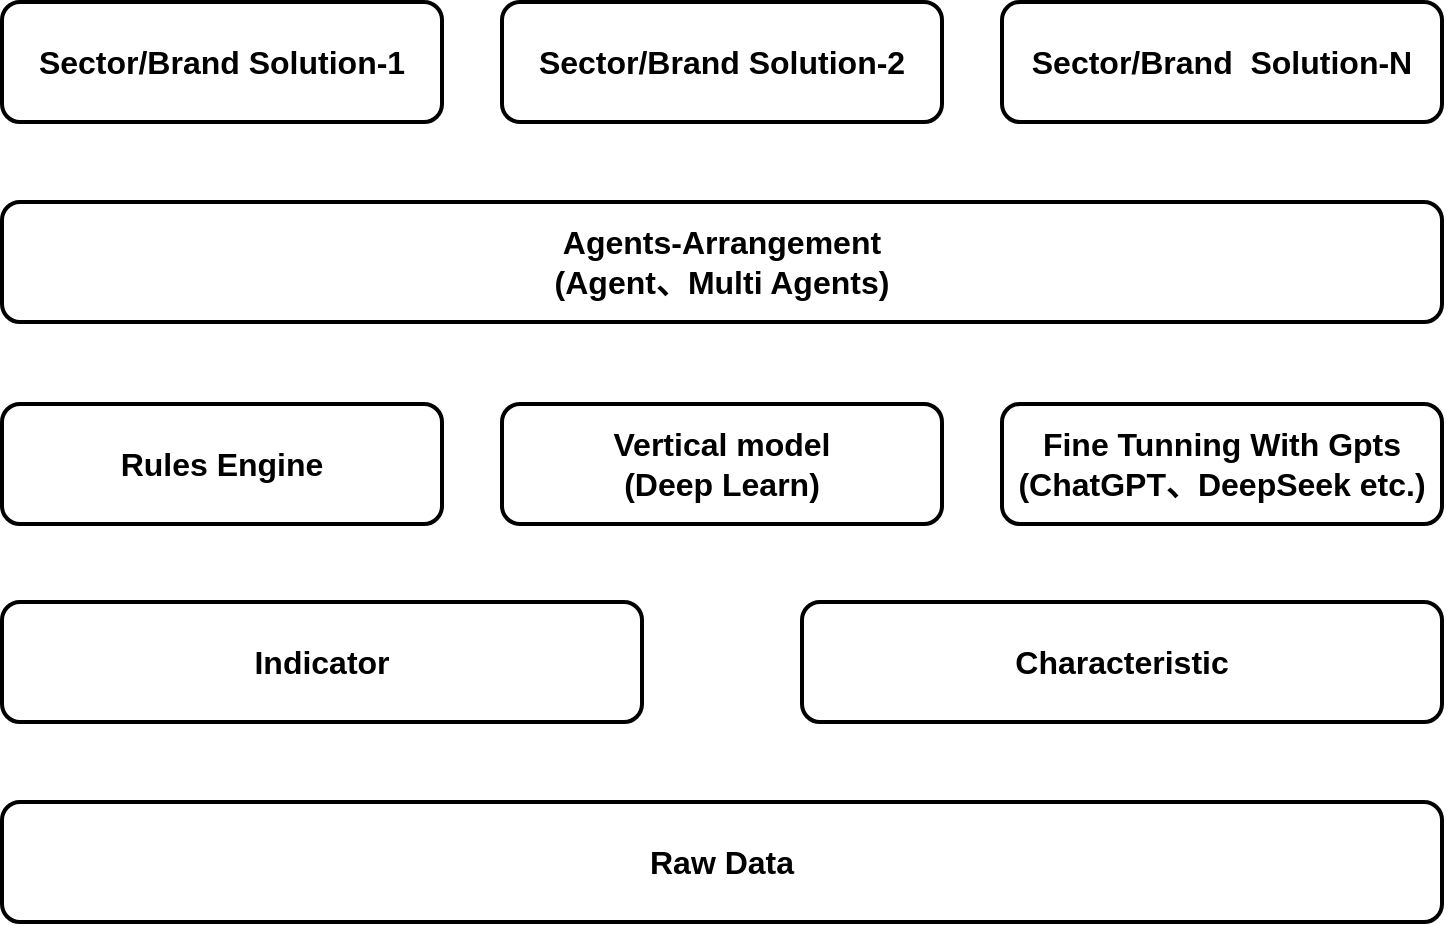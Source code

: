 <mxfile version="26.1.0" pages="3">
  <diagram name="Layered Architecture" id="LeY87rMNXh64mNIgYaXg">
    <mxGraphModel dx="1434" dy="754" grid="1" gridSize="10" guides="1" tooltips="1" connect="1" arrows="1" fold="1" page="1" pageScale="1" pageWidth="827" pageHeight="1169" math="0" shadow="0">
      <root>
        <mxCell id="0" />
        <mxCell id="1" parent="0" />
        <mxCell id="9g_YkgAF7B2nUVrNjDC1-1" value="Raw Data" style="rounded=1;whiteSpace=wrap;html=1;fontSize=16;fontStyle=1;strokeWidth=2;" vertex="1" parent="1">
          <mxGeometry x="40" y="520" width="720" height="60" as="geometry" />
        </mxCell>
        <mxCell id="9g_YkgAF7B2nUVrNjDC1-2" value="Indicator" style="rounded=1;whiteSpace=wrap;html=1;fontSize=16;fontStyle=1;strokeWidth=2;" vertex="1" parent="1">
          <mxGeometry x="40" y="420" width="320" height="60" as="geometry" />
        </mxCell>
        <mxCell id="9g_YkgAF7B2nUVrNjDC1-3" value="Characteristic" style="rounded=1;whiteSpace=wrap;html=1;fontSize=16;fontStyle=1;strokeWidth=2;" vertex="1" parent="1">
          <mxGeometry x="440" y="420" width="320" height="60" as="geometry" />
        </mxCell>
        <mxCell id="9g_YkgAF7B2nUVrNjDC1-4" value="Rules Engine" style="rounded=1;whiteSpace=wrap;html=1;strokeWidth=2;fontSize=16;fontStyle=1" vertex="1" parent="1">
          <mxGeometry x="40" y="321" width="220" height="60" as="geometry" />
        </mxCell>
        <mxCell id="9g_YkgAF7B2nUVrNjDC1-5" value="&lt;div&gt;Vertical model&lt;/div&gt;&lt;div&gt;(Deep Learn)&lt;/div&gt;" style="rounded=1;whiteSpace=wrap;html=1;strokeWidth=2;fontSize=16;fontStyle=1" vertex="1" parent="1">
          <mxGeometry x="290" y="321" width="220" height="60" as="geometry" />
        </mxCell>
        <mxCell id="9g_YkgAF7B2nUVrNjDC1-6" value="&lt;div&gt;Fine Tunning With Gpts&lt;/div&gt;&lt;div&gt;(ChatGPT、DeepSeek etc.)&lt;/div&gt;" style="rounded=1;whiteSpace=wrap;html=1;strokeWidth=2;fontSize=16;fontStyle=1" vertex="1" parent="1">
          <mxGeometry x="540" y="321" width="220" height="60" as="geometry" />
        </mxCell>
        <mxCell id="9g_YkgAF7B2nUVrNjDC1-7" value="&lt;div&gt;Agents-Arrangement&lt;/div&gt;&lt;div&gt;(Agent、Multi Agents)&lt;/div&gt;" style="rounded=1;whiteSpace=wrap;html=1;fontSize=16;fontStyle=1;strokeWidth=2;" vertex="1" parent="1">
          <mxGeometry x="40" y="220" width="720" height="60" as="geometry" />
        </mxCell>
        <mxCell id="9g_YkgAF7B2nUVrNjDC1-8" value="Sector/Brand Solution-1" style="rounded=1;whiteSpace=wrap;html=1;strokeWidth=2;fontSize=16;fontStyle=1" vertex="1" parent="1">
          <mxGeometry x="40" y="120" width="220" height="60" as="geometry" />
        </mxCell>
        <mxCell id="9g_YkgAF7B2nUVrNjDC1-9" value="Sector/Brand Solution-2" style="rounded=1;whiteSpace=wrap;html=1;strokeWidth=2;fontSize=16;fontStyle=1" vertex="1" parent="1">
          <mxGeometry x="290" y="120" width="220" height="60" as="geometry" />
        </mxCell>
        <mxCell id="9g_YkgAF7B2nUVrNjDC1-10" value="Sector/Brand&amp;nbsp; Solution-N" style="rounded=1;whiteSpace=wrap;html=1;strokeWidth=2;fontSize=16;fontStyle=1" vertex="1" parent="1">
          <mxGeometry x="540" y="120" width="220" height="60" as="geometry" />
        </mxCell>
      </root>
    </mxGraphModel>
  </diagram>
  <diagram id="UaRnuGJg1xvKfa7XqCyT" name="Team Composition">
    <mxGraphModel dx="2261" dy="754" grid="1" gridSize="10" guides="1" tooltips="1" connect="1" arrows="1" fold="1" page="1" pageScale="1" pageWidth="827" pageHeight="1169" math="0" shadow="0">
      <root>
        <mxCell id="0" />
        <mxCell id="1" parent="0" />
        <mxCell id="aNm9Mc66Kli2ZAEx6I-2-3" style="edgeStyle=orthogonalEdgeStyle;rounded=0;orthogonalLoop=1;jettySize=auto;html=1;exitX=1;exitY=0.5;exitDx=0;exitDy=0;" edge="1" parent="1" source="aNm9Mc66Kli2ZAEx6I-2-1" target="aNm9Mc66Kli2ZAEx6I-2-2">
          <mxGeometry relative="1" as="geometry" />
        </mxCell>
        <mxCell id="aNm9Mc66Kli2ZAEx6I-2-1" value="数据分析-角色" style="rounded=1;whiteSpace=wrap;html=1;" vertex="1" parent="1">
          <mxGeometry x="20" y="300" width="120" height="60" as="geometry" />
        </mxCell>
        <mxCell id="aNm9Mc66Kli2ZAEx6I-2-5" style="edgeStyle=orthogonalEdgeStyle;rounded=0;orthogonalLoop=1;jettySize=auto;html=1;exitX=1;exitY=0.5;exitDx=0;exitDy=0;" edge="1" parent="1" source="aNm9Mc66Kli2ZAEx6I-2-2" target="aNm9Mc66Kli2ZAEx6I-2-4">
          <mxGeometry relative="1" as="geometry" />
        </mxCell>
        <mxCell id="aNm9Mc66Kli2ZAEx6I-2-2" value="算法工程-角色" style="rounded=1;whiteSpace=wrap;html=1;" vertex="1" parent="1">
          <mxGeometry x="230" y="300" width="120" height="60" as="geometry" />
        </mxCell>
        <mxCell id="aNm9Mc66Kli2ZAEx6I-2-22" style="edgeStyle=orthogonalEdgeStyle;rounded=0;orthogonalLoop=1;jettySize=auto;html=1;exitX=1;exitY=0.5;exitDx=0;exitDy=0;" edge="1" parent="1" source="aNm9Mc66Kli2ZAEx6I-2-4" target="aNm9Mc66Kli2ZAEx6I-2-21">
          <mxGeometry relative="1" as="geometry" />
        </mxCell>
        <mxCell id="aNm9Mc66Kli2ZAEx6I-2-4" value="Agent编排-角色" style="rounded=1;whiteSpace=wrap;html=1;" vertex="1" parent="1">
          <mxGeometry x="440" y="300" width="120" height="60" as="geometry" />
        </mxCell>
        <mxCell id="aNm9Mc66Kli2ZAEx6I-2-12" style="edgeStyle=orthogonalEdgeStyle;rounded=0;orthogonalLoop=1;jettySize=auto;html=1;exitX=0.5;exitY=1;exitDx=0;exitDy=0;" edge="1" parent="1" source="aNm9Mc66Kli2ZAEx6I-2-6" target="aNm9Mc66Kli2ZAEx6I-2-1">
          <mxGeometry relative="1" as="geometry" />
        </mxCell>
        <mxCell id="aNm9Mc66Kli2ZAEx6I-2-6" value="业务" style="ellipse;whiteSpace=wrap;html=1;" vertex="1" parent="1">
          <mxGeometry x="45" y="210" width="70" height="50" as="geometry" />
        </mxCell>
        <mxCell id="aNm9Mc66Kli2ZAEx6I-2-10" style="edgeStyle=orthogonalEdgeStyle;rounded=0;orthogonalLoop=1;jettySize=auto;html=1;exitX=1;exitY=0.5;exitDx=0;exitDy=0;" edge="1" parent="1" source="aNm9Mc66Kli2ZAEx6I-2-7" target="aNm9Mc66Kli2ZAEx6I-2-1">
          <mxGeometry relative="1" as="geometry" />
        </mxCell>
        <mxCell id="aNm9Mc66Kli2ZAEx6I-2-7" value="技术" style="ellipse;whiteSpace=wrap;html=1;" vertex="1" parent="1">
          <mxGeometry x="-90" y="305" width="70" height="50" as="geometry" />
        </mxCell>
        <mxCell id="aNm9Mc66Kli2ZAEx6I-2-11" style="edgeStyle=orthogonalEdgeStyle;rounded=0;orthogonalLoop=1;jettySize=auto;html=1;exitX=0.5;exitY=0;exitDx=0;exitDy=0;entryX=0.5;entryY=1;entryDx=0;entryDy=0;" edge="1" parent="1" source="aNm9Mc66Kli2ZAEx6I-2-8" target="aNm9Mc66Kli2ZAEx6I-2-1">
          <mxGeometry relative="1" as="geometry" />
        </mxCell>
        <mxCell id="aNm9Mc66Kli2ZAEx6I-2-8" value="运营" style="ellipse;whiteSpace=wrap;html=1;" vertex="1" parent="1">
          <mxGeometry x="45" y="390" width="70" height="50" as="geometry" />
        </mxCell>
        <mxCell id="aNm9Mc66Kli2ZAEx6I-2-15" style="edgeStyle=orthogonalEdgeStyle;rounded=0;orthogonalLoop=1;jettySize=auto;html=1;exitX=0.5;exitY=1;exitDx=0;exitDy=0;" edge="1" parent="1" source="aNm9Mc66Kli2ZAEx6I-2-13" target="aNm9Mc66Kli2ZAEx6I-2-2">
          <mxGeometry relative="1" as="geometry" />
        </mxCell>
        <mxCell id="aNm9Mc66Kli2ZAEx6I-2-13" value="&lt;div&gt;阿里&lt;/div&gt;&lt;div&gt;-&lt;/div&gt;&lt;div&gt;通义千问&lt;/div&gt;" style="ellipse;whiteSpace=wrap;html=1;" vertex="1" parent="1">
          <mxGeometry x="255" y="210" width="70" height="50" as="geometry" />
        </mxCell>
        <mxCell id="aNm9Mc66Kli2ZAEx6I-2-16" style="edgeStyle=orthogonalEdgeStyle;rounded=0;orthogonalLoop=1;jettySize=auto;html=1;exitX=0.5;exitY=0;exitDx=0;exitDy=0;" edge="1" parent="1" source="aNm9Mc66Kli2ZAEx6I-2-14" target="aNm9Mc66Kli2ZAEx6I-2-2">
          <mxGeometry relative="1" as="geometry" />
        </mxCell>
        <mxCell id="aNm9Mc66Kli2ZAEx6I-2-14" value="&lt;div&gt;宝尊&lt;/div&gt;&lt;div&gt;-&lt;/div&gt;&lt;div&gt;开发团队&lt;/div&gt;" style="ellipse;whiteSpace=wrap;html=1;" vertex="1" parent="1">
          <mxGeometry x="255" y="400" width="70" height="50" as="geometry" />
        </mxCell>
        <mxCell id="aNm9Mc66Kli2ZAEx6I-2-18" style="edgeStyle=orthogonalEdgeStyle;rounded=0;orthogonalLoop=1;jettySize=auto;html=1;exitX=0.5;exitY=1;exitDx=0;exitDy=0;" edge="1" parent="1" source="aNm9Mc66Kli2ZAEx6I-2-17" target="aNm9Mc66Kli2ZAEx6I-2-4">
          <mxGeometry relative="1" as="geometry" />
        </mxCell>
        <mxCell id="aNm9Mc66Kli2ZAEx6I-2-17" value="&lt;div&gt;宝尊&lt;/div&gt;&lt;div&gt;-&lt;/div&gt;&lt;div&gt;开发团队&lt;/div&gt;" style="ellipse;whiteSpace=wrap;html=1;" vertex="1" parent="1">
          <mxGeometry x="465" y="210" width="70" height="50" as="geometry" />
        </mxCell>
        <mxCell id="aNm9Mc66Kli2ZAEx6I-2-21" value="Solution" style="rounded=1;whiteSpace=wrap;html=1;" vertex="1" parent="1">
          <mxGeometry x="650" y="300" width="120" height="60" as="geometry" />
        </mxCell>
      </root>
    </mxGraphModel>
  </diagram>
  <diagram id="4l8dg2_NbMVkNN1FZ29N" name="Sales Forecast">
    <mxGraphModel dx="1434" dy="754" grid="1" gridSize="10" guides="1" tooltips="1" connect="1" arrows="1" fold="1" page="1" pageScale="1" pageWidth="827" pageHeight="1169" math="0" shadow="0">
      <root>
        <mxCell id="0" />
        <mxCell id="1" parent="0" />
      </root>
    </mxGraphModel>
  </diagram>
</mxfile>
